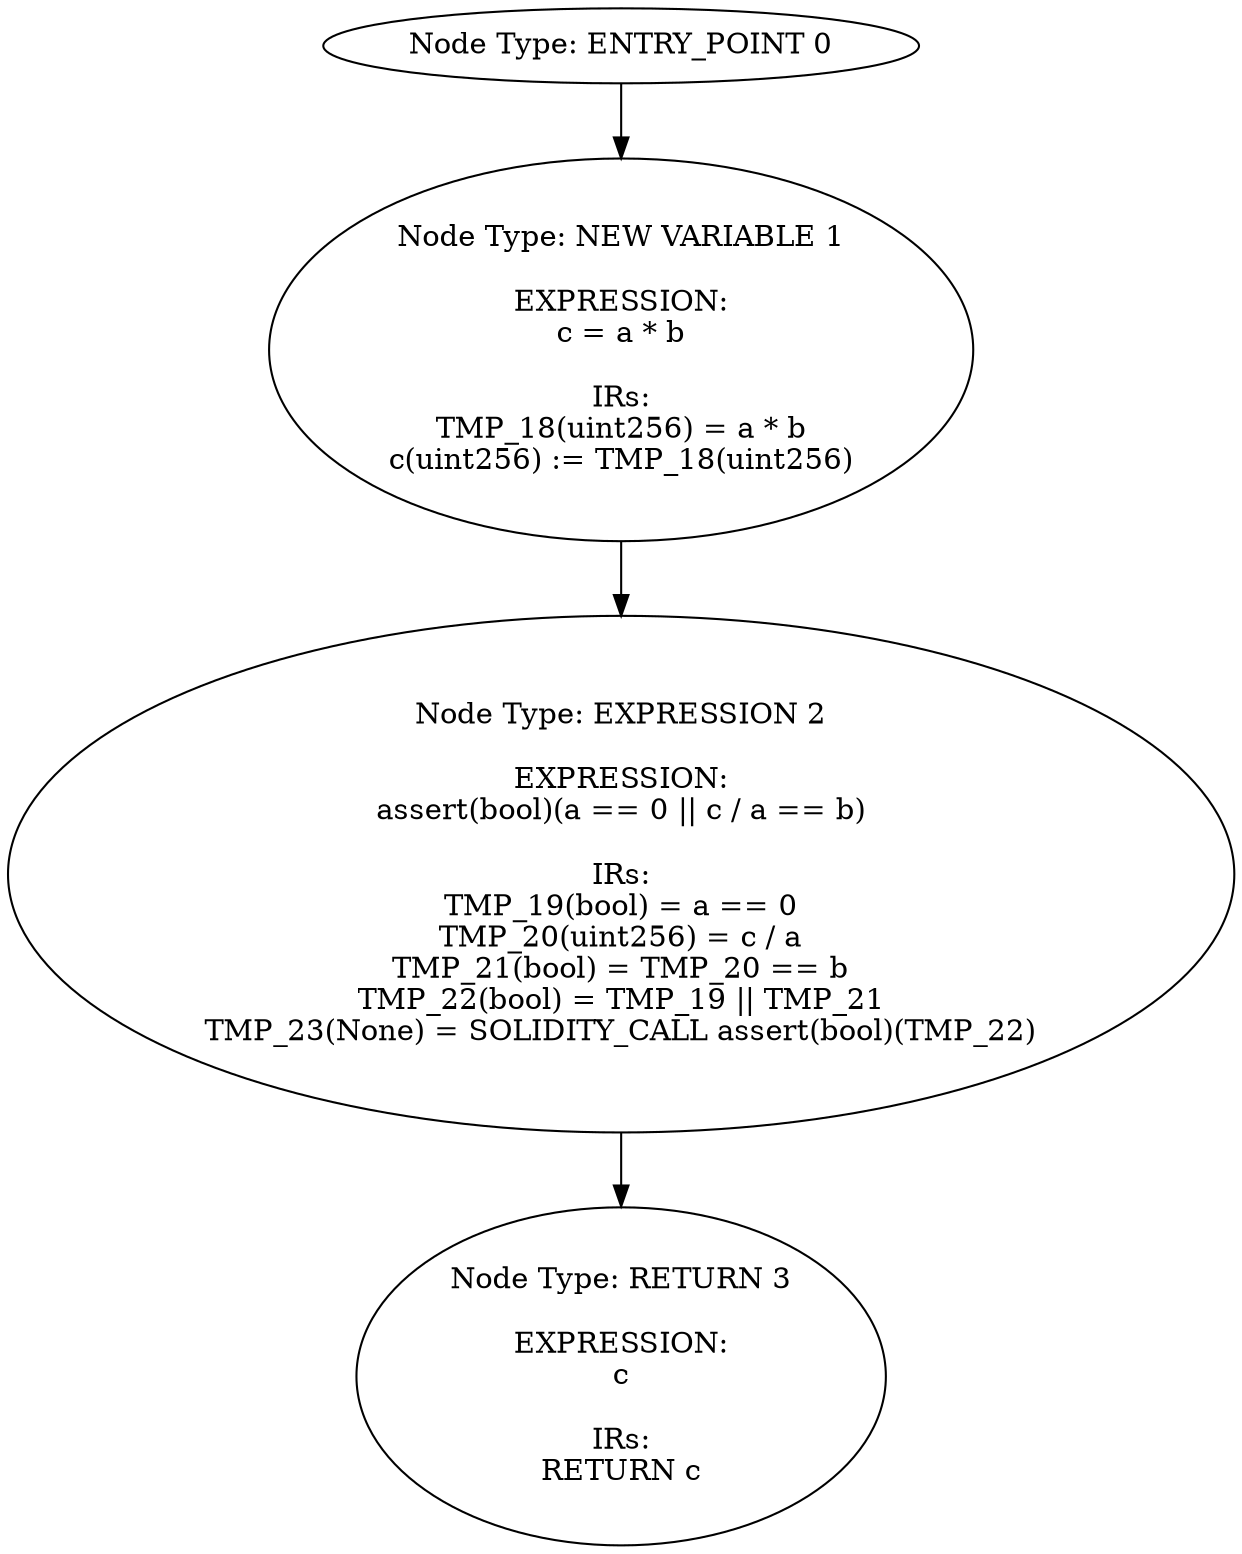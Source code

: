digraph{
0[label="Node Type: ENTRY_POINT 0
"];
0->1;
1[label="Node Type: NEW VARIABLE 1

EXPRESSION:
c = a * b

IRs:
TMP_18(uint256) = a * b
c(uint256) := TMP_18(uint256)"];
1->2;
2[label="Node Type: EXPRESSION 2

EXPRESSION:
assert(bool)(a == 0 || c / a == b)

IRs:
TMP_19(bool) = a == 0
TMP_20(uint256) = c / a
TMP_21(bool) = TMP_20 == b
TMP_22(bool) = TMP_19 || TMP_21
TMP_23(None) = SOLIDITY_CALL assert(bool)(TMP_22)"];
2->3;
3[label="Node Type: RETURN 3

EXPRESSION:
c

IRs:
RETURN c"];
}
